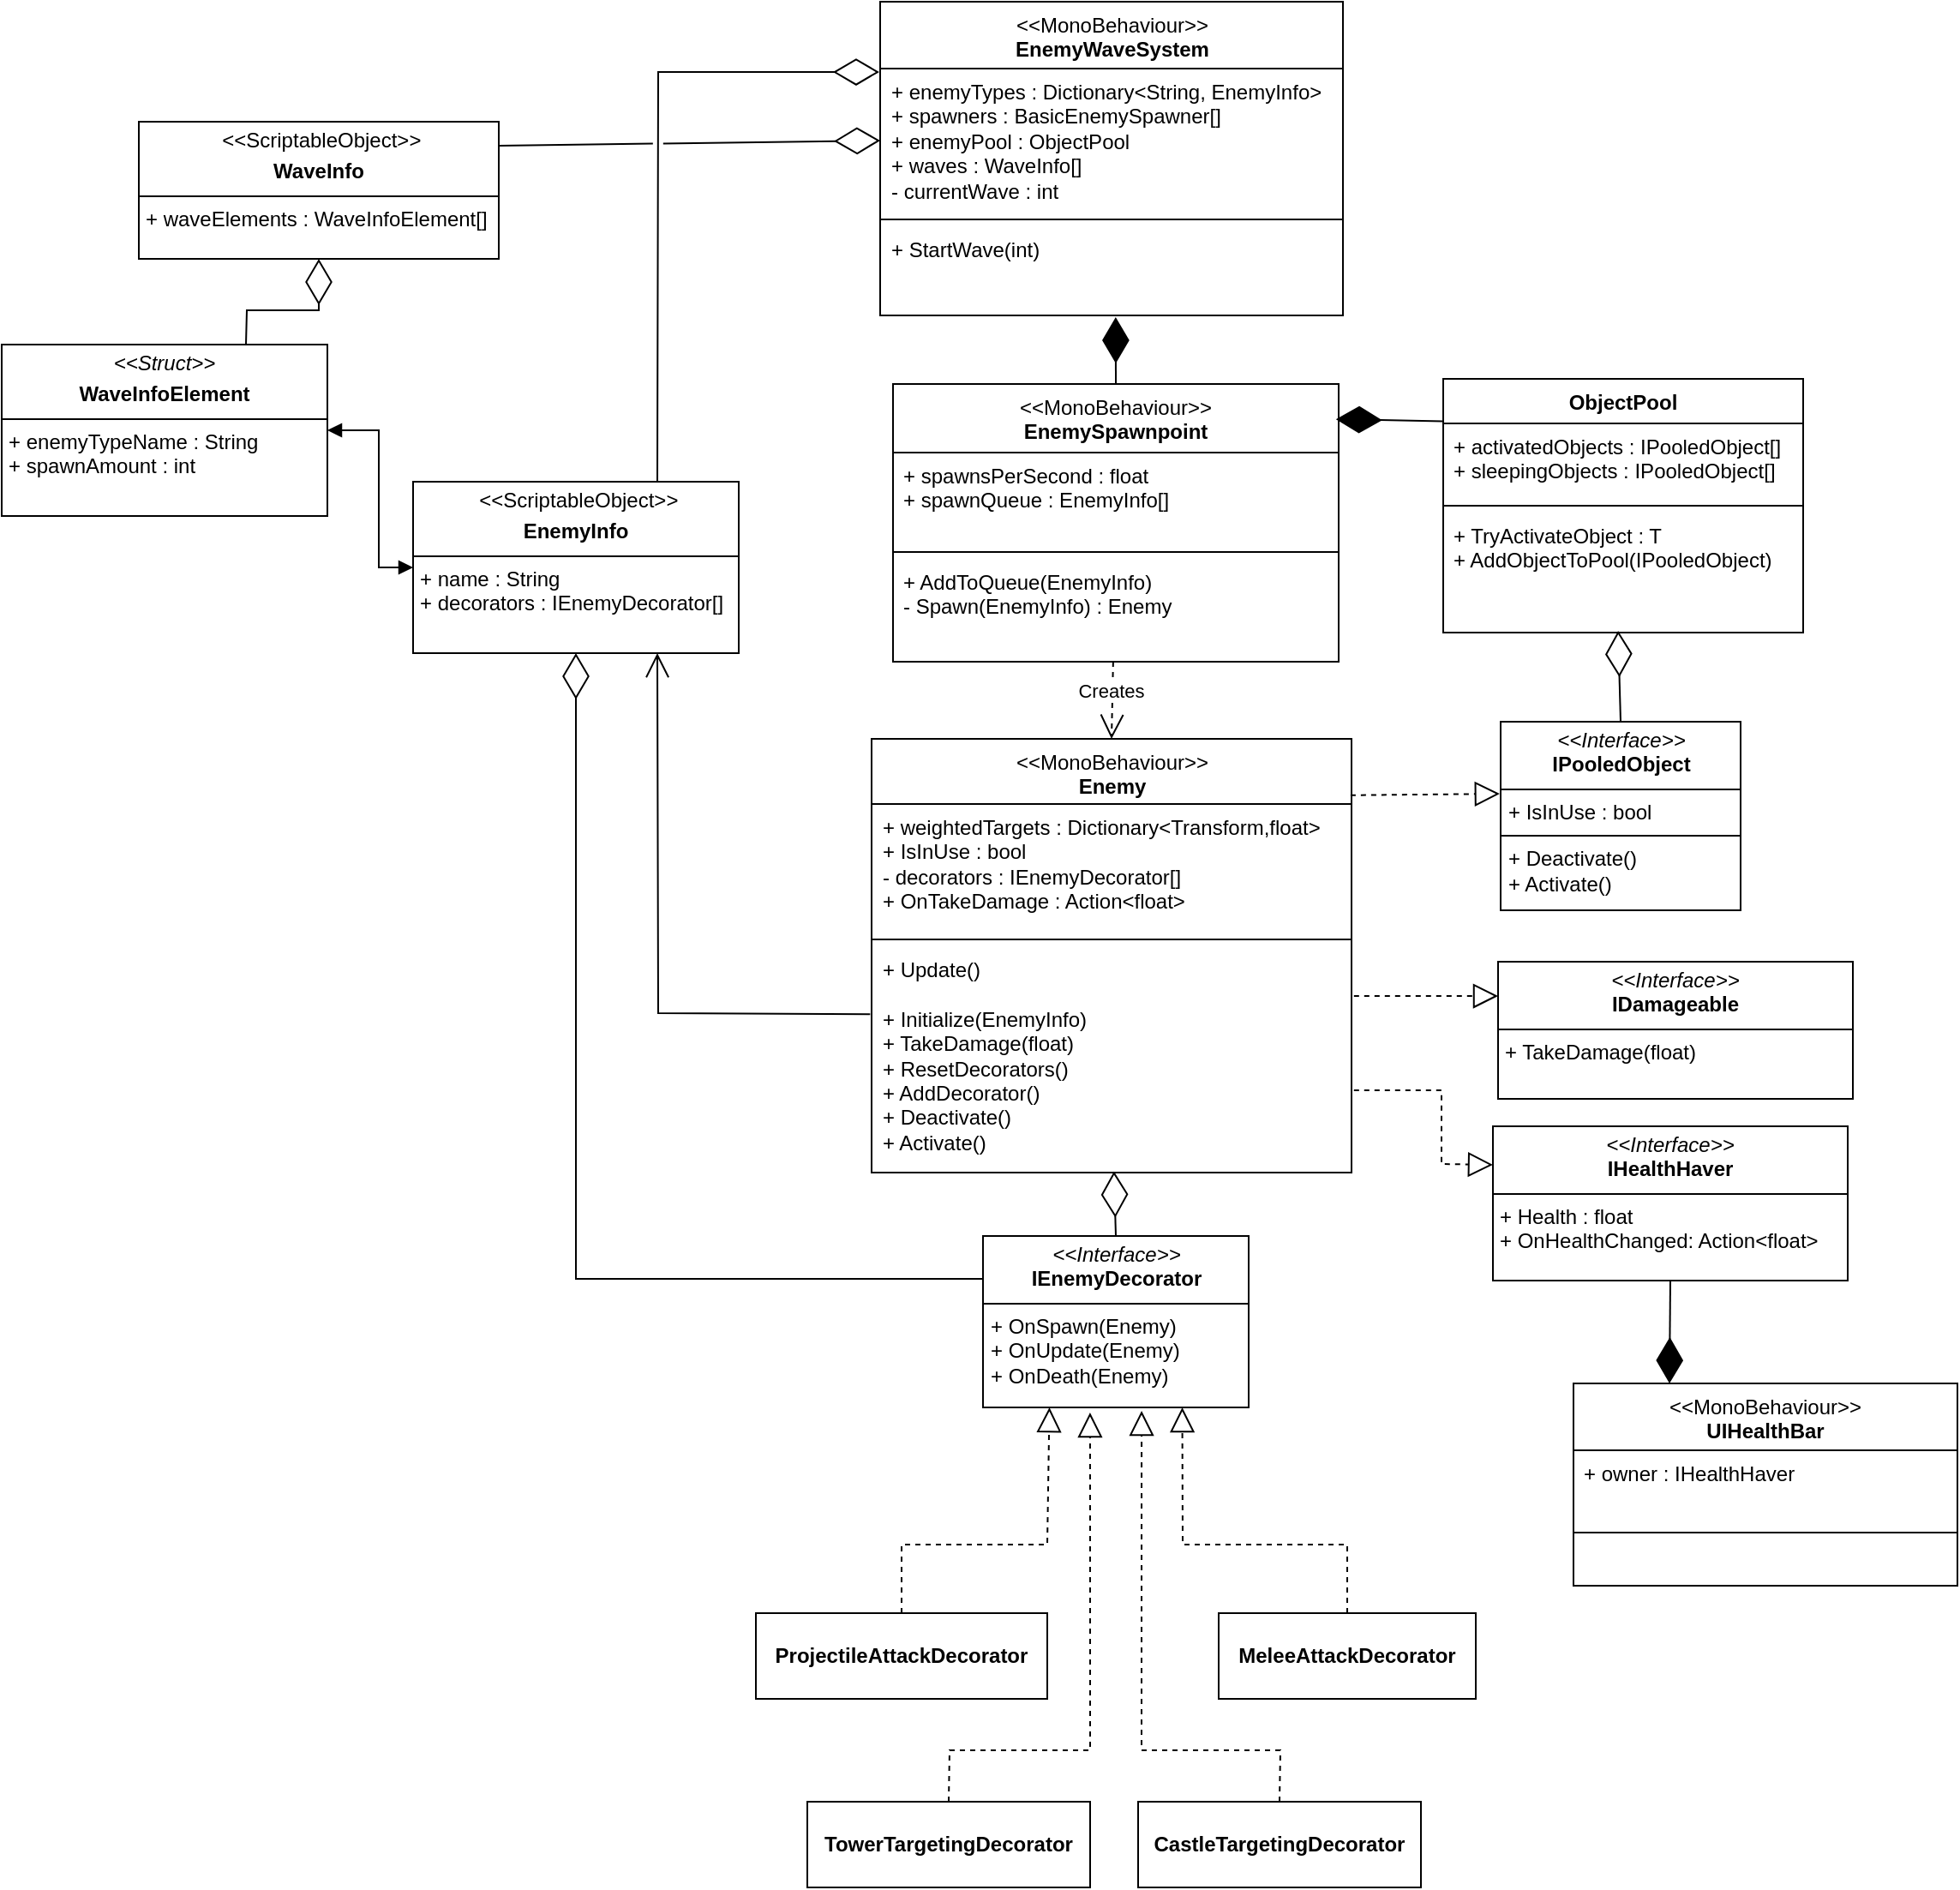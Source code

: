 <mxfile version="24.7.8">
  <diagram name="Page-1" id="c4acf3e9-155e-7222-9cf6-157b1a14988f">
    <mxGraphModel dx="2014" dy="1440" grid="1" gridSize="10" guides="1" tooltips="1" connect="1" arrows="1" fold="1" page="0" pageScale="1" pageWidth="850" pageHeight="1100" background="none" math="0" shadow="0">
      <root>
        <mxCell id="0" />
        <mxCell id="1" parent="0" />
        <mxCell id="ZMQL-lFIcWkPEMwfMGrY-3" value="&lt;span style=&quot;font-weight: 400;&quot;&gt;&amp;lt;&amp;lt;MonoBehaviour&amp;gt;&amp;gt;&lt;/span&gt;&lt;div&gt;Enemy&lt;/div&gt;" style="swimlane;fontStyle=1;align=center;verticalAlign=top;childLayout=stackLayout;horizontal=1;startSize=38;horizontalStack=0;resizeParent=1;resizeParentMax=0;resizeLast=0;collapsible=1;marginBottom=0;whiteSpace=wrap;html=1;" parent="1" vertex="1">
          <mxGeometry x="257.5" y="290" width="280" height="253" as="geometry" />
        </mxCell>
        <mxCell id="ZMQL-lFIcWkPEMwfMGrY-4" value="+ weightedTargets : Dictionary&amp;lt;Transform,float&amp;gt;&lt;div&gt;+ IsInUse : bool&lt;br&gt;&lt;div&gt;- decorators : IEnemyDecorator[]&lt;br&gt;&lt;/div&gt;&lt;div&gt;+ OnTakeDamage : Action&amp;lt;float&amp;gt;&lt;/div&gt;&lt;/div&gt;" style="text;strokeColor=none;fillColor=none;align=left;verticalAlign=top;spacingLeft=4;spacingRight=4;overflow=hidden;rotatable=0;points=[[0,0.5],[1,0.5]];portConstraint=eastwest;whiteSpace=wrap;html=1;" parent="ZMQL-lFIcWkPEMwfMGrY-3" vertex="1">
          <mxGeometry y="38" width="280" height="75" as="geometry" />
        </mxCell>
        <mxCell id="ZMQL-lFIcWkPEMwfMGrY-5" value="" style="line;strokeWidth=1;fillColor=none;align=left;verticalAlign=middle;spacingTop=-1;spacingLeft=3;spacingRight=3;rotatable=0;labelPosition=right;points=[];portConstraint=eastwest;strokeColor=inherit;" parent="ZMQL-lFIcWkPEMwfMGrY-3" vertex="1">
          <mxGeometry y="113" width="280" height="8" as="geometry" />
        </mxCell>
        <mxCell id="ZMQL-lFIcWkPEMwfMGrY-6" value="+ Update()&lt;div&gt;&lt;span style=&quot;background-color: initial;&quot;&gt;&lt;br&gt;&lt;/span&gt;&lt;/div&gt;&lt;div&gt;&lt;span style=&quot;background-color: initial;&quot;&gt;+ Initialize(EnemyInfo)&lt;/span&gt;&lt;/div&gt;&lt;div&gt;&lt;span style=&quot;background-color: initial;&quot;&gt;+ TakeDamage(float)&lt;/span&gt;&lt;br&gt;&lt;/div&gt;&lt;div&gt;+ ResetDecorators()&lt;div&gt;+ AddDecorator()&lt;/div&gt;&lt;div&gt;+ Deactivate()&lt;/div&gt;&lt;div&gt;+ Activate()&lt;/div&gt;&lt;/div&gt;" style="text;strokeColor=none;fillColor=none;align=left;verticalAlign=top;spacingLeft=4;spacingRight=4;overflow=hidden;rotatable=0;points=[[0,0.5],[1,0.5]];portConstraint=eastwest;whiteSpace=wrap;html=1;" parent="ZMQL-lFIcWkPEMwfMGrY-3" vertex="1">
          <mxGeometry y="121" width="280" height="132" as="geometry" />
        </mxCell>
        <mxCell id="ZMQL-lFIcWkPEMwfMGrY-15" value="ObjectPool" style="swimlane;fontStyle=1;align=center;verticalAlign=top;childLayout=stackLayout;horizontal=1;startSize=26;horizontalStack=0;resizeParent=1;resizeParentMax=0;resizeLast=0;collapsible=1;marginBottom=0;whiteSpace=wrap;html=1;" parent="1" vertex="1">
          <mxGeometry x="591" y="80" width="210" height="148" as="geometry" />
        </mxCell>
        <mxCell id="ZMQL-lFIcWkPEMwfMGrY-16" value="+ activatedObjects : IPooledObject[]&lt;div&gt;+ sleepingObjects : IPooledObject[]&lt;/div&gt;" style="text;strokeColor=none;fillColor=none;align=left;verticalAlign=top;spacingLeft=4;spacingRight=4;overflow=hidden;rotatable=0;points=[[0,0.5],[1,0.5]];portConstraint=eastwest;whiteSpace=wrap;html=1;" parent="ZMQL-lFIcWkPEMwfMGrY-15" vertex="1">
          <mxGeometry y="26" width="210" height="44" as="geometry" />
        </mxCell>
        <mxCell id="ZMQL-lFIcWkPEMwfMGrY-17" value="" style="line;strokeWidth=1;fillColor=none;align=left;verticalAlign=middle;spacingTop=-1;spacingLeft=3;spacingRight=3;rotatable=0;labelPosition=right;points=[];portConstraint=eastwest;strokeColor=inherit;" parent="ZMQL-lFIcWkPEMwfMGrY-15" vertex="1">
          <mxGeometry y="70" width="210" height="8" as="geometry" />
        </mxCell>
        <mxCell id="ZMQL-lFIcWkPEMwfMGrY-18" value="+ TryActivateObject : T&lt;div&gt;+ AddObjectToPool(IPooledObject)&lt;/div&gt;" style="text;strokeColor=none;fillColor=none;align=left;verticalAlign=top;spacingLeft=4;spacingRight=4;overflow=hidden;rotatable=0;points=[[0,0.5],[1,0.5]];portConstraint=eastwest;whiteSpace=wrap;html=1;" parent="ZMQL-lFIcWkPEMwfMGrY-15" vertex="1">
          <mxGeometry y="78" width="210" height="70" as="geometry" />
        </mxCell>
        <mxCell id="ZMQL-lFIcWkPEMwfMGrY-19" value="&lt;p style=&quot;margin:0px;margin-top:4px;text-align:center;&quot;&gt;&lt;i&gt;&amp;lt;&amp;lt;Interface&amp;gt;&amp;gt;&lt;/i&gt;&lt;br&gt;&lt;b&gt;IPooledObject&lt;/b&gt;&lt;/p&gt;&lt;hr size=&quot;1&quot; style=&quot;border-style:solid;&quot;&gt;&lt;p style=&quot;margin:0px;margin-left:4px;&quot;&gt;+ IsInUse : bool&lt;/p&gt;&lt;hr size=&quot;1&quot; style=&quot;border-style:solid;&quot;&gt;&lt;p style=&quot;margin:0px;margin-left:4px;&quot;&gt;+ Deactivate()&lt;br&gt;+ Activate()&lt;/p&gt;" style="verticalAlign=top;align=left;overflow=fill;html=1;whiteSpace=wrap;" parent="1" vertex="1">
          <mxGeometry x="624.5" y="280" width="140" height="110" as="geometry" />
        </mxCell>
        <mxCell id="ZMQL-lFIcWkPEMwfMGrY-23" value="" style="endArrow=block;dashed=1;endFill=0;endSize=12;html=1;rounded=0;exitX=0.998;exitY=0.13;exitDx=0;exitDy=0;exitPerimeter=0;entryX=-0.004;entryY=0.382;entryDx=0;entryDy=0;entryPerimeter=0;" parent="1" source="ZMQL-lFIcWkPEMwfMGrY-3" target="ZMQL-lFIcWkPEMwfMGrY-19" edge="1">
          <mxGeometry width="160" relative="1" as="geometry">
            <mxPoint x="520" y="190" as="sourcePoint" />
            <mxPoint x="680" y="190" as="targetPoint" />
          </mxGeometry>
        </mxCell>
        <mxCell id="ZMQL-lFIcWkPEMwfMGrY-29" value="&lt;p style=&quot;margin:0px;margin-top:4px;text-align:center;&quot;&gt;&lt;i&gt;&amp;lt;&amp;lt;Interface&amp;gt;&amp;gt;&lt;/i&gt;&lt;br&gt;&lt;b&gt;IEnemyDecorator&lt;/b&gt;&lt;/p&gt;&lt;hr size=&quot;1&quot; style=&quot;border-style:solid;&quot;&gt;&lt;p style=&quot;margin:0px;margin-left:4px;&quot;&gt;&lt;/p&gt;&lt;p style=&quot;margin:0px;margin-left:4px;&quot;&gt;+ OnSpawn(Enemy)&lt;/p&gt;&lt;p style=&quot;margin:0px;margin-left:4px;&quot;&gt;+ OnUpdate(Enemy)&lt;/p&gt;&lt;p style=&quot;margin:0px;margin-left:4px;&quot;&gt;+ OnDeath(Enemy)&lt;/p&gt;" style="verticalAlign=top;align=left;overflow=fill;html=1;whiteSpace=wrap;" parent="1" vertex="1">
          <mxGeometry x="322.5" y="580" width="155" height="100" as="geometry" />
        </mxCell>
        <mxCell id="ZMQL-lFIcWkPEMwfMGrY-35" value="&lt;b&gt;MeleeAttackDecorator&lt;/b&gt;" style="html=1;whiteSpace=wrap;" parent="1" vertex="1">
          <mxGeometry x="460" y="800" width="150" height="50" as="geometry" />
        </mxCell>
        <mxCell id="ZMQL-lFIcWkPEMwfMGrY-36" value="&lt;b&gt;ProjectileAttackDecorator&lt;/b&gt;" style="html=1;whiteSpace=wrap;" parent="1" vertex="1">
          <mxGeometry x="190" y="800" width="170" height="50" as="geometry" />
        </mxCell>
        <mxCell id="ZMQL-lFIcWkPEMwfMGrY-37" style="edgeStyle=orthogonalEdgeStyle;rounded=0;orthogonalLoop=1;jettySize=auto;html=1;exitX=0.5;exitY=1;exitDx=0;exitDy=0;" parent="1" source="ZMQL-lFIcWkPEMwfMGrY-35" target="ZMQL-lFIcWkPEMwfMGrY-35" edge="1">
          <mxGeometry relative="1" as="geometry" />
        </mxCell>
        <mxCell id="ZMQL-lFIcWkPEMwfMGrY-38" value="" style="endArrow=block;dashed=1;endFill=0;endSize=12;html=1;rounded=0;exitX=0.5;exitY=0;exitDx=0;exitDy=0;entryX=0.75;entryY=1;entryDx=0;entryDy=0;" parent="1" source="ZMQL-lFIcWkPEMwfMGrY-35" target="ZMQL-lFIcWkPEMwfMGrY-29" edge="1">
          <mxGeometry width="160" relative="1" as="geometry">
            <mxPoint x="550" y="720" as="sourcePoint" />
            <mxPoint x="710" y="720" as="targetPoint" />
            <Array as="points">
              <mxPoint x="535" y="760" />
              <mxPoint x="439" y="760" />
            </Array>
          </mxGeometry>
        </mxCell>
        <mxCell id="ZMQL-lFIcWkPEMwfMGrY-39" value="" style="endArrow=block;dashed=1;endFill=0;endSize=12;html=1;rounded=0;exitX=0.5;exitY=0;exitDx=0;exitDy=0;entryX=0.25;entryY=1;entryDx=0;entryDy=0;" parent="1" source="ZMQL-lFIcWkPEMwfMGrY-36" target="ZMQL-lFIcWkPEMwfMGrY-29" edge="1">
          <mxGeometry width="160" relative="1" as="geometry">
            <mxPoint x="550" y="590" as="sourcePoint" />
            <mxPoint x="710" y="590" as="targetPoint" />
            <Array as="points">
              <mxPoint x="275" y="760" />
              <mxPoint x="360" y="760" />
            </Array>
          </mxGeometry>
        </mxCell>
        <mxCell id="ZMQL-lFIcWkPEMwfMGrY-40" value="&lt;b&gt;TowerTargetingDecorator&lt;/b&gt;" style="html=1;whiteSpace=wrap;" parent="1" vertex="1">
          <mxGeometry x="220" y="910" width="165" height="50" as="geometry" />
        </mxCell>
        <mxCell id="ZMQL-lFIcWkPEMwfMGrY-41" value="" style="endArrow=block;dashed=1;endFill=0;endSize=12;html=1;rounded=0;exitX=0.5;exitY=0;exitDx=0;exitDy=0;entryX=0.403;entryY=1.03;entryDx=0;entryDy=0;entryPerimeter=0;" parent="1" source="ZMQL-lFIcWkPEMwfMGrY-40" target="ZMQL-lFIcWkPEMwfMGrY-29" edge="1">
          <mxGeometry width="160" relative="1" as="geometry">
            <mxPoint x="550" y="590" as="sourcePoint" />
            <mxPoint x="710" y="590" as="targetPoint" />
            <Array as="points">
              <mxPoint x="303" y="880" />
              <mxPoint x="385" y="880" />
            </Array>
          </mxGeometry>
        </mxCell>
        <mxCell id="ZMQL-lFIcWkPEMwfMGrY-42" value="&lt;b&gt;CastleTargetingDecorator&lt;/b&gt;" style="html=1;whiteSpace=wrap;" parent="1" vertex="1">
          <mxGeometry x="413" y="910" width="165" height="50" as="geometry" />
        </mxCell>
        <mxCell id="ZMQL-lFIcWkPEMwfMGrY-43" value="" style="endArrow=block;dashed=1;endFill=0;endSize=12;html=1;rounded=0;exitX=0.5;exitY=0;exitDx=0;exitDy=0;entryX=0.597;entryY=1.02;entryDx=0;entryDy=0;entryPerimeter=0;" parent="1" source="ZMQL-lFIcWkPEMwfMGrY-42" target="ZMQL-lFIcWkPEMwfMGrY-29" edge="1">
          <mxGeometry width="160" relative="1" as="geometry">
            <mxPoint x="537.5" y="910" as="sourcePoint" />
            <mxPoint x="408.02" y="690" as="targetPoint" />
            <Array as="points">
              <mxPoint x="496" y="880" />
              <mxPoint x="415" y="880" />
            </Array>
          </mxGeometry>
        </mxCell>
        <mxCell id="ZMQL-lFIcWkPEMwfMGrY-44" value="&lt;p style=&quot;margin:0px;margin-top:4px;text-align:center;&quot;&gt;&amp;nbsp;&lt;span style=&quot;background-color: initial;&quot;&gt;&amp;lt;&amp;lt;ScriptableObject&amp;gt;&amp;gt;&lt;/span&gt;&lt;b&gt;&lt;br&gt;&lt;/b&gt;&lt;/p&gt;&lt;p style=&quot;margin:0px;margin-top:4px;text-align:center;&quot;&gt;&lt;b&gt;EnemyInfo&lt;/b&gt;&lt;/p&gt;&lt;hr size=&quot;1&quot; style=&quot;border-style:solid;&quot;&gt;&lt;p style=&quot;margin:0px;margin-left:4px;&quot;&gt;+ name : String&lt;/p&gt;&lt;p style=&quot;margin:0px;margin-left:4px;&quot;&gt;+ decorators : IEnemyDecorator[]&lt;/p&gt;&lt;p style=&quot;margin:0px;margin-left:4px;&quot;&gt;&lt;br&gt;&lt;/p&gt;" style="verticalAlign=top;align=left;overflow=fill;html=1;whiteSpace=wrap;" parent="1" vertex="1">
          <mxGeometry x="-10" y="140" width="190" height="100" as="geometry" />
        </mxCell>
        <mxCell id="ZMQL-lFIcWkPEMwfMGrY-46" value="" style="endArrow=diamondThin;endFill=0;endSize=24;html=1;rounded=0;entryX=0.5;entryY=1;entryDx=0;entryDy=0;exitX=0;exitY=0.25;exitDx=0;exitDy=0;" parent="1" source="ZMQL-lFIcWkPEMwfMGrY-29" target="ZMQL-lFIcWkPEMwfMGrY-44" edge="1">
          <mxGeometry width="160" relative="1" as="geometry">
            <mxPoint x="520" y="450" as="sourcePoint" />
            <mxPoint x="680" y="450" as="targetPoint" />
            <Array as="points">
              <mxPoint x="85" y="605" />
            </Array>
          </mxGeometry>
        </mxCell>
        <mxCell id="ZMQL-lFIcWkPEMwfMGrY-48" value="" style="endArrow=diamondThin;endFill=0;endSize=24;html=1;rounded=0;entryX=-0.002;entryY=0.024;entryDx=0;entryDy=0;exitX=0.75;exitY=0;exitDx=0;exitDy=0;entryPerimeter=0;" parent="1" source="ZMQL-lFIcWkPEMwfMGrY-44" target="YiVXIB0aYjEZppMXGm42-6" edge="1">
          <mxGeometry width="160" relative="1" as="geometry">
            <mxPoint x="520" y="450" as="sourcePoint" />
            <mxPoint x="680" y="450" as="targetPoint" />
            <Array as="points">
              <mxPoint x="133" y="-99" />
            </Array>
          </mxGeometry>
        </mxCell>
        <mxCell id="YiVXIB0aYjEZppMXGm42-5" value="&lt;span style=&quot;font-weight: 400;&quot;&gt;&amp;lt;&amp;lt;MonoBehaviour&amp;gt;&amp;gt;&lt;/span&gt;&lt;div&gt;EnemyWaveSystem&lt;div&gt;&lt;br&gt;&lt;/div&gt;&lt;/div&gt;" style="swimlane;fontStyle=1;align=center;verticalAlign=top;childLayout=stackLayout;horizontal=1;startSize=39;horizontalStack=0;resizeParent=1;resizeParentMax=0;resizeLast=0;collapsible=1;marginBottom=0;whiteSpace=wrap;html=1;" parent="1" vertex="1">
          <mxGeometry x="262.5" y="-140" width="270" height="183" as="geometry" />
        </mxCell>
        <mxCell id="YiVXIB0aYjEZppMXGm42-6" value="+ enemyTypes : Dictionary&amp;lt;String, EnemyInfo&amp;gt;&lt;div&gt;&lt;div&gt;+ spawners : BasicEnemySpawner[]&lt;/div&gt;&lt;div&gt;+ enemyPool : ObjectPool&lt;br&gt;&lt;/div&gt;&lt;div&gt;+ waves : WaveInfo[]&lt;/div&gt;&lt;div&gt;- currentWave : int&lt;/div&gt;&lt;div&gt;&lt;br&gt;&lt;/div&gt;&lt;/div&gt;" style="text;strokeColor=none;fillColor=none;align=left;verticalAlign=top;spacingLeft=4;spacingRight=4;overflow=hidden;rotatable=0;points=[[0,0.5],[1,0.5]];portConstraint=eastwest;whiteSpace=wrap;html=1;" parent="YiVXIB0aYjEZppMXGm42-5" vertex="1">
          <mxGeometry y="39" width="270" height="84" as="geometry" />
        </mxCell>
        <mxCell id="YiVXIB0aYjEZppMXGm42-7" value="" style="line;strokeWidth=1;fillColor=none;align=left;verticalAlign=middle;spacingTop=-1;spacingLeft=3;spacingRight=3;rotatable=0;labelPosition=right;points=[];portConstraint=eastwest;strokeColor=inherit;" parent="YiVXIB0aYjEZppMXGm42-5" vertex="1">
          <mxGeometry y="123" width="270" height="8" as="geometry" />
        </mxCell>
        <mxCell id="YiVXIB0aYjEZppMXGm42-8" value="+ StartWave(int)" style="text;strokeColor=none;fillColor=none;align=left;verticalAlign=top;spacingLeft=4;spacingRight=4;overflow=hidden;rotatable=0;points=[[0,0.5],[1,0.5]];portConstraint=eastwest;whiteSpace=wrap;html=1;" parent="YiVXIB0aYjEZppMXGm42-5" vertex="1">
          <mxGeometry y="131" width="270" height="52" as="geometry" />
        </mxCell>
        <mxCell id="YiVXIB0aYjEZppMXGm42-9" value="" style="endArrow=open;endFill=1;endSize=12;html=1;rounded=0;entryX=0.5;entryY=0;entryDx=0;entryDy=0;exitX=0.494;exitY=1;exitDx=0;exitDy=0;exitPerimeter=0;dashed=1;" parent="1" source="YiVXIB0aYjEZppMXGm42-25" target="ZMQL-lFIcWkPEMwfMGrY-3" edge="1">
          <mxGeometry width="160" relative="1" as="geometry">
            <mxPoint x="370" y="161.2" as="sourcePoint" />
            <mxPoint x="560" y="140" as="targetPoint" />
          </mxGeometry>
        </mxCell>
        <mxCell id="YiVXIB0aYjEZppMXGm42-10" value="Creates" style="edgeLabel;html=1;align=center;verticalAlign=middle;resizable=0;points=[];" parent="YiVXIB0aYjEZppMXGm42-9" vertex="1" connectable="0">
          <mxGeometry x="-0.272" y="2" relative="1" as="geometry">
            <mxPoint x="-3" as="offset" />
          </mxGeometry>
        </mxCell>
        <mxCell id="YiVXIB0aYjEZppMXGm42-13" value="" style="endArrow=diamondThin;endFill=0;endSize=24;html=1;rounded=0;exitX=0.5;exitY=0;exitDx=0;exitDy=0;entryX=0.486;entryY=0.986;entryDx=0;entryDy=0;entryPerimeter=0;" parent="1" source="ZMQL-lFIcWkPEMwfMGrY-19" target="ZMQL-lFIcWkPEMwfMGrY-18" edge="1">
          <mxGeometry width="160" relative="1" as="geometry">
            <mxPoint x="198" y="140" as="sourcePoint" />
            <mxPoint x="693" y="60" as="targetPoint" />
          </mxGeometry>
        </mxCell>
        <mxCell id="YiVXIB0aYjEZppMXGm42-22" value="&lt;span style=&quot;font-weight: 400;&quot;&gt;&amp;lt;&amp;lt;MonoBehaviour&amp;gt;&amp;gt;&lt;/span&gt;&lt;div&gt;EnemySpawnpoint&lt;/div&gt;" style="swimlane;fontStyle=1;align=center;verticalAlign=top;childLayout=stackLayout;horizontal=1;startSize=40;horizontalStack=0;resizeParent=1;resizeParentMax=0;resizeLast=0;collapsible=1;marginBottom=0;whiteSpace=wrap;html=1;" parent="1" vertex="1">
          <mxGeometry x="270" y="83" width="260" height="162" as="geometry" />
        </mxCell>
        <mxCell id="YiVXIB0aYjEZppMXGm42-23" value="+ spawnsPerSecond : float&lt;div&gt;+ spawnQueue : EnemyInfo[]&lt;/div&gt;" style="text;strokeColor=none;fillColor=none;align=left;verticalAlign=top;spacingLeft=4;spacingRight=4;overflow=hidden;rotatable=0;points=[[0,0.5],[1,0.5]];portConstraint=eastwest;whiteSpace=wrap;html=1;" parent="YiVXIB0aYjEZppMXGm42-22" vertex="1">
          <mxGeometry y="40" width="260" height="54" as="geometry" />
        </mxCell>
        <mxCell id="YiVXIB0aYjEZppMXGm42-24" value="" style="line;strokeWidth=1;fillColor=none;align=left;verticalAlign=middle;spacingTop=-1;spacingLeft=3;spacingRight=3;rotatable=0;labelPosition=right;points=[];portConstraint=eastwest;strokeColor=inherit;" parent="YiVXIB0aYjEZppMXGm42-22" vertex="1">
          <mxGeometry y="94" width="260" height="8" as="geometry" />
        </mxCell>
        <mxCell id="YiVXIB0aYjEZppMXGm42-25" value="&lt;div&gt;+ AddToQueue(EnemyInfo)&lt;/div&gt;- Spawn(EnemyInfo) : Enemy&lt;div&gt;&lt;br&gt;&lt;/div&gt;" style="text;strokeColor=none;fillColor=none;align=left;verticalAlign=top;spacingLeft=4;spacingRight=4;overflow=hidden;rotatable=0;points=[[0,0.5],[1,0.5]];portConstraint=eastwest;whiteSpace=wrap;html=1;" parent="YiVXIB0aYjEZppMXGm42-22" vertex="1">
          <mxGeometry y="102" width="260" height="60" as="geometry" />
        </mxCell>
        <mxCell id="YiVXIB0aYjEZppMXGm42-30" value="" style="endArrow=diamondThin;endFill=1;endSize=24;html=1;rounded=0;entryX=0.509;entryY=1.019;entryDx=0;entryDy=0;entryPerimeter=0;exitX=0.5;exitY=0;exitDx=0;exitDy=0;" parent="1" source="YiVXIB0aYjEZppMXGm42-22" target="YiVXIB0aYjEZppMXGm42-8" edge="1">
          <mxGeometry width="160" relative="1" as="geometry">
            <mxPoint x="440" y="270" as="sourcePoint" />
            <mxPoint x="600" y="270" as="targetPoint" />
          </mxGeometry>
        </mxCell>
        <mxCell id="YiVXIB0aYjEZppMXGm42-31" value="&lt;p style=&quot;margin:0px;margin-top:4px;text-align:center;&quot;&gt;&lt;b style=&quot;background-color: initial;&quot;&gt;&amp;nbsp;&lt;/b&gt;&lt;span style=&quot;background-color: initial;&quot;&gt;&amp;lt;&amp;lt;ScriptableObject&amp;gt;&amp;gt;&lt;/span&gt;&lt;/p&gt;&lt;p style=&quot;margin:0px;margin-top:4px;text-align:center;&quot;&gt;&lt;b&gt;WaveInfo&lt;/b&gt;&lt;/p&gt;&lt;hr size=&quot;1&quot; style=&quot;border-style:solid;&quot;&gt;&lt;p style=&quot;margin:0px;margin-left:4px;&quot;&gt;+ waveElements : WaveInfoElement[]&lt;/p&gt;&lt;p style=&quot;margin:0px;margin-left:4px;&quot;&gt;&lt;br&gt;&lt;/p&gt;" style="verticalAlign=top;align=left;overflow=fill;html=1;whiteSpace=wrap;" parent="1" vertex="1">
          <mxGeometry x="-170" y="-70" width="210" height="80" as="geometry" />
        </mxCell>
        <mxCell id="YiVXIB0aYjEZppMXGm42-32" value="" style="endArrow=diamondThin;endFill=0;endSize=24;html=1;rounded=0;entryX=0;entryY=0.5;entryDx=0;entryDy=0;exitX=1;exitY=0.175;exitDx=0;exitDy=0;jumpStyle=gap;exitPerimeter=0;" parent="1" source="YiVXIB0aYjEZppMXGm42-31" target="YiVXIB0aYjEZppMXGm42-6" edge="1">
          <mxGeometry width="160" relative="1" as="geometry">
            <mxPoint x="280" y="130" as="sourcePoint" />
            <mxPoint x="440" y="130" as="targetPoint" />
          </mxGeometry>
        </mxCell>
        <mxCell id="YiVXIB0aYjEZppMXGm42-33" value="&lt;p style=&quot;margin:0px;margin-top:4px;text-align:center;&quot;&gt;&lt;i&gt;&amp;lt;&amp;lt;Struct&amp;gt;&amp;gt;&lt;/i&gt;&lt;b&gt;&lt;br&gt;&lt;/b&gt;&lt;/p&gt;&lt;p style=&quot;margin:0px;margin-top:4px;text-align:center;&quot;&gt;&lt;b&gt;WaveInfoElement&lt;/b&gt;&lt;/p&gt;&lt;hr size=&quot;1&quot; style=&quot;border-style:solid;&quot;&gt;&lt;p style=&quot;margin:0px;margin-left:4px;&quot;&gt;+ enemyTypeName : String&lt;/p&gt;&lt;p style=&quot;margin:0px;margin-left:4px;&quot;&gt;+ spawnAmount : int&lt;/p&gt;&lt;p style=&quot;margin:0px;margin-left:4px;&quot;&gt;&lt;br&gt;&lt;/p&gt;" style="verticalAlign=top;align=left;overflow=fill;html=1;whiteSpace=wrap;" parent="1" vertex="1">
          <mxGeometry x="-250" y="60" width="190" height="100" as="geometry" />
        </mxCell>
        <mxCell id="YiVXIB0aYjEZppMXGm42-34" value="" style="endArrow=diamondThin;endFill=0;endSize=24;html=1;rounded=0;exitX=0.75;exitY=0;exitDx=0;exitDy=0;entryX=0.5;entryY=1;entryDx=0;entryDy=0;" parent="1" source="YiVXIB0aYjEZppMXGm42-33" target="YiVXIB0aYjEZppMXGm42-31" edge="1">
          <mxGeometry width="160" relative="1" as="geometry">
            <mxPoint x="160" y="130" as="sourcePoint" />
            <mxPoint x="-107" y="10" as="targetPoint" />
            <Array as="points">
              <mxPoint x="-107" y="40" />
              <mxPoint x="-65" y="40" />
            </Array>
          </mxGeometry>
        </mxCell>
        <mxCell id="YiVXIB0aYjEZppMXGm42-35" value="" style="endArrow=block;startArrow=block;endFill=1;startFill=1;html=1;rounded=0;exitX=1;exitY=0.5;exitDx=0;exitDy=0;entryX=0;entryY=0.5;entryDx=0;entryDy=0;" parent="1" source="YiVXIB0aYjEZppMXGm42-33" target="ZMQL-lFIcWkPEMwfMGrY-44" edge="1">
          <mxGeometry width="160" relative="1" as="geometry">
            <mxPoint x="160" y="130" as="sourcePoint" />
            <mxPoint x="320" y="130" as="targetPoint" />
            <Array as="points">
              <mxPoint x="-30" y="110" />
              <mxPoint x="-30" y="190" />
            </Array>
          </mxGeometry>
        </mxCell>
        <mxCell id="YiVXIB0aYjEZppMXGm42-40" value="&lt;p style=&quot;margin:0px;margin-top:4px;text-align:center;&quot;&gt;&lt;i&gt;&amp;lt;&amp;lt;Interface&amp;gt;&amp;gt;&lt;/i&gt;&lt;br&gt;&lt;b&gt;IHealthHaver&lt;/b&gt;&lt;/p&gt;&lt;hr size=&quot;1&quot; style=&quot;border-style:solid;&quot;&gt;&lt;p style=&quot;margin:0px;margin-left:4px;&quot;&gt;+ Health : float&lt;/p&gt;&lt;p style=&quot;margin:0px;margin-left:4px;&quot;&gt;+ OnHealthChanged: Action&amp;lt;float&amp;gt;&lt;/p&gt;&lt;p style=&quot;margin:0px;margin-left:4px;&quot;&gt;&lt;br&gt;&lt;/p&gt;" style="verticalAlign=top;align=left;overflow=fill;html=1;whiteSpace=wrap;" parent="1" vertex="1">
          <mxGeometry x="620" y="516" width="207" height="90" as="geometry" />
        </mxCell>
        <mxCell id="YiVXIB0aYjEZppMXGm42-42" value="" style="endArrow=block;dashed=1;endFill=0;endSize=12;html=1;rounded=0;entryX=0;entryY=0.25;entryDx=0;entryDy=0;exitX=1.005;exitY=0.636;exitDx=0;exitDy=0;exitPerimeter=0;" parent="1" source="ZMQL-lFIcWkPEMwfMGrY-6" target="YiVXIB0aYjEZppMXGm42-40" edge="1">
          <mxGeometry width="160" relative="1" as="geometry">
            <mxPoint x="200" y="370" as="sourcePoint" />
            <mxPoint x="360" y="370" as="targetPoint" />
            <Array as="points">
              <mxPoint x="590" y="495" />
              <mxPoint x="590" y="538" />
            </Array>
          </mxGeometry>
        </mxCell>
        <mxCell id="YiVXIB0aYjEZppMXGm42-43" value="&lt;span style=&quot;font-weight: 400;&quot;&gt;&amp;lt;&amp;lt;MonoBehaviour&amp;gt;&amp;gt;&lt;/span&gt;&lt;div&gt;UIHealthBar&lt;/div&gt;" style="swimlane;fontStyle=1;align=center;verticalAlign=top;childLayout=stackLayout;horizontal=1;startSize=39;horizontalStack=0;resizeParent=1;resizeParentMax=0;resizeLast=0;collapsible=1;marginBottom=0;whiteSpace=wrap;html=1;" parent="1" vertex="1">
          <mxGeometry x="667" y="666" width="224" height="118" as="geometry" />
        </mxCell>
        <mxCell id="YiVXIB0aYjEZppMXGm42-44" value="+ owner : IHealthHaver&lt;div&gt;&lt;br&gt;&lt;/div&gt;" style="text;strokeColor=none;fillColor=none;align=left;verticalAlign=top;spacingLeft=4;spacingRight=4;overflow=hidden;rotatable=0;points=[[0,0.5],[1,0.5]];portConstraint=eastwest;whiteSpace=wrap;html=1;" parent="YiVXIB0aYjEZppMXGm42-43" vertex="1">
          <mxGeometry y="39" width="224" height="44" as="geometry" />
        </mxCell>
        <mxCell id="YiVXIB0aYjEZppMXGm42-45" value="" style="line;strokeWidth=1;fillColor=none;align=left;verticalAlign=middle;spacingTop=-1;spacingLeft=3;spacingRight=3;rotatable=0;labelPosition=right;points=[];portConstraint=eastwest;strokeColor=inherit;" parent="YiVXIB0aYjEZppMXGm42-43" vertex="1">
          <mxGeometry y="83" width="224" height="8" as="geometry" />
        </mxCell>
        <mxCell id="YiVXIB0aYjEZppMXGm42-46" value="&amp;nbsp;" style="text;strokeColor=none;fillColor=none;align=left;verticalAlign=top;spacingLeft=4;spacingRight=4;overflow=hidden;rotatable=0;points=[[0,0.5],[1,0.5]];portConstraint=eastwest;whiteSpace=wrap;html=1;" parent="YiVXIB0aYjEZppMXGm42-43" vertex="1">
          <mxGeometry y="91" width="224" height="27" as="geometry" />
        </mxCell>
        <mxCell id="YiVXIB0aYjEZppMXGm42-59" value="&lt;p style=&quot;margin:0px;margin-top:4px;text-align:center;&quot;&gt;&lt;i&gt;&amp;lt;&amp;lt;Interface&amp;gt;&amp;gt;&lt;/i&gt;&lt;br&gt;&lt;b&gt;IDamageable&lt;/b&gt;&lt;/p&gt;&lt;hr size=&quot;1&quot; style=&quot;border-style:solid;&quot;&gt;&lt;p style=&quot;margin:0px;margin-left:4px;&quot;&gt;+ TakeDamage(float)&lt;/p&gt;&lt;p style=&quot;margin:0px;margin-left:4px;&quot;&gt;&lt;br&gt;&lt;/p&gt;" style="verticalAlign=top;align=left;overflow=fill;html=1;whiteSpace=wrap;" parent="1" vertex="1">
          <mxGeometry x="623" y="420" width="207" height="80" as="geometry" />
        </mxCell>
        <mxCell id="YiVXIB0aYjEZppMXGm42-60" value="" style="endArrow=block;dashed=1;endFill=0;endSize=12;html=1;rounded=0;entryX=0;entryY=0.25;entryDx=0;entryDy=0;exitX=1.005;exitY=0.22;exitDx=0;exitDy=0;exitPerimeter=0;" parent="1" source="ZMQL-lFIcWkPEMwfMGrY-6" target="YiVXIB0aYjEZppMXGm42-59" edge="1">
          <mxGeometry width="160" relative="1" as="geometry">
            <mxPoint x="440" y="390" as="sourcePoint" />
            <mxPoint x="600" y="390" as="targetPoint" />
          </mxGeometry>
        </mxCell>
        <mxCell id="JNWH3MgwHmGm7IiV7m9_-1" value="" style="endArrow=diamondThin;endFill=1;endSize=24;html=1;rounded=0;entryX=0.25;entryY=0;entryDx=0;entryDy=0;exitX=0.5;exitY=1;exitDx=0;exitDy=0;" parent="1" source="YiVXIB0aYjEZppMXGm42-40" target="YiVXIB0aYjEZppMXGm42-43" edge="1">
          <mxGeometry width="160" relative="1" as="geometry">
            <mxPoint x="313" y="400" as="sourcePoint" />
            <mxPoint x="473" y="400" as="targetPoint" />
          </mxGeometry>
        </mxCell>
        <mxCell id="CnDZhgSJxCHCcEDiLF-z-1" value="" style="endArrow=diamondThin;endFill=1;endSize=24;html=1;rounded=0;exitX=-0.001;exitY=-0.029;exitDx=0;exitDy=0;exitPerimeter=0;entryX=0.994;entryY=0.127;entryDx=0;entryDy=0;entryPerimeter=0;" edge="1" parent="1" source="ZMQL-lFIcWkPEMwfMGrY-16" target="YiVXIB0aYjEZppMXGm42-22">
          <mxGeometry width="160" relative="1" as="geometry">
            <mxPoint x="310" y="260" as="sourcePoint" />
            <mxPoint x="470" y="260" as="targetPoint" />
          </mxGeometry>
        </mxCell>
        <mxCell id="CnDZhgSJxCHCcEDiLF-z-4" value="" style="endArrow=diamondThin;endFill=0;endSize=24;html=1;rounded=0;entryX=0.505;entryY=0.995;entryDx=0;entryDy=0;entryPerimeter=0;exitX=0.5;exitY=0;exitDx=0;exitDy=0;" edge="1" parent="1" source="ZMQL-lFIcWkPEMwfMGrY-29" target="ZMQL-lFIcWkPEMwfMGrY-6">
          <mxGeometry width="160" relative="1" as="geometry">
            <mxPoint x="390" y="400" as="sourcePoint" />
            <mxPoint x="550" y="400" as="targetPoint" />
          </mxGeometry>
        </mxCell>
        <mxCell id="CnDZhgSJxCHCcEDiLF-z-5" value="" style="endArrow=open;endFill=1;endSize=12;html=1;rounded=0;entryX=0.75;entryY=1;entryDx=0;entryDy=0;exitX=-0.003;exitY=0.3;exitDx=0;exitDy=0;exitPerimeter=0;" edge="1" parent="1" source="ZMQL-lFIcWkPEMwfMGrY-6" target="ZMQL-lFIcWkPEMwfMGrY-44">
          <mxGeometry width="160" relative="1" as="geometry">
            <mxPoint x="390" y="400" as="sourcePoint" />
            <mxPoint x="550" y="400" as="targetPoint" />
            <Array as="points">
              <mxPoint x="133" y="450" />
            </Array>
          </mxGeometry>
        </mxCell>
      </root>
    </mxGraphModel>
  </diagram>
</mxfile>

